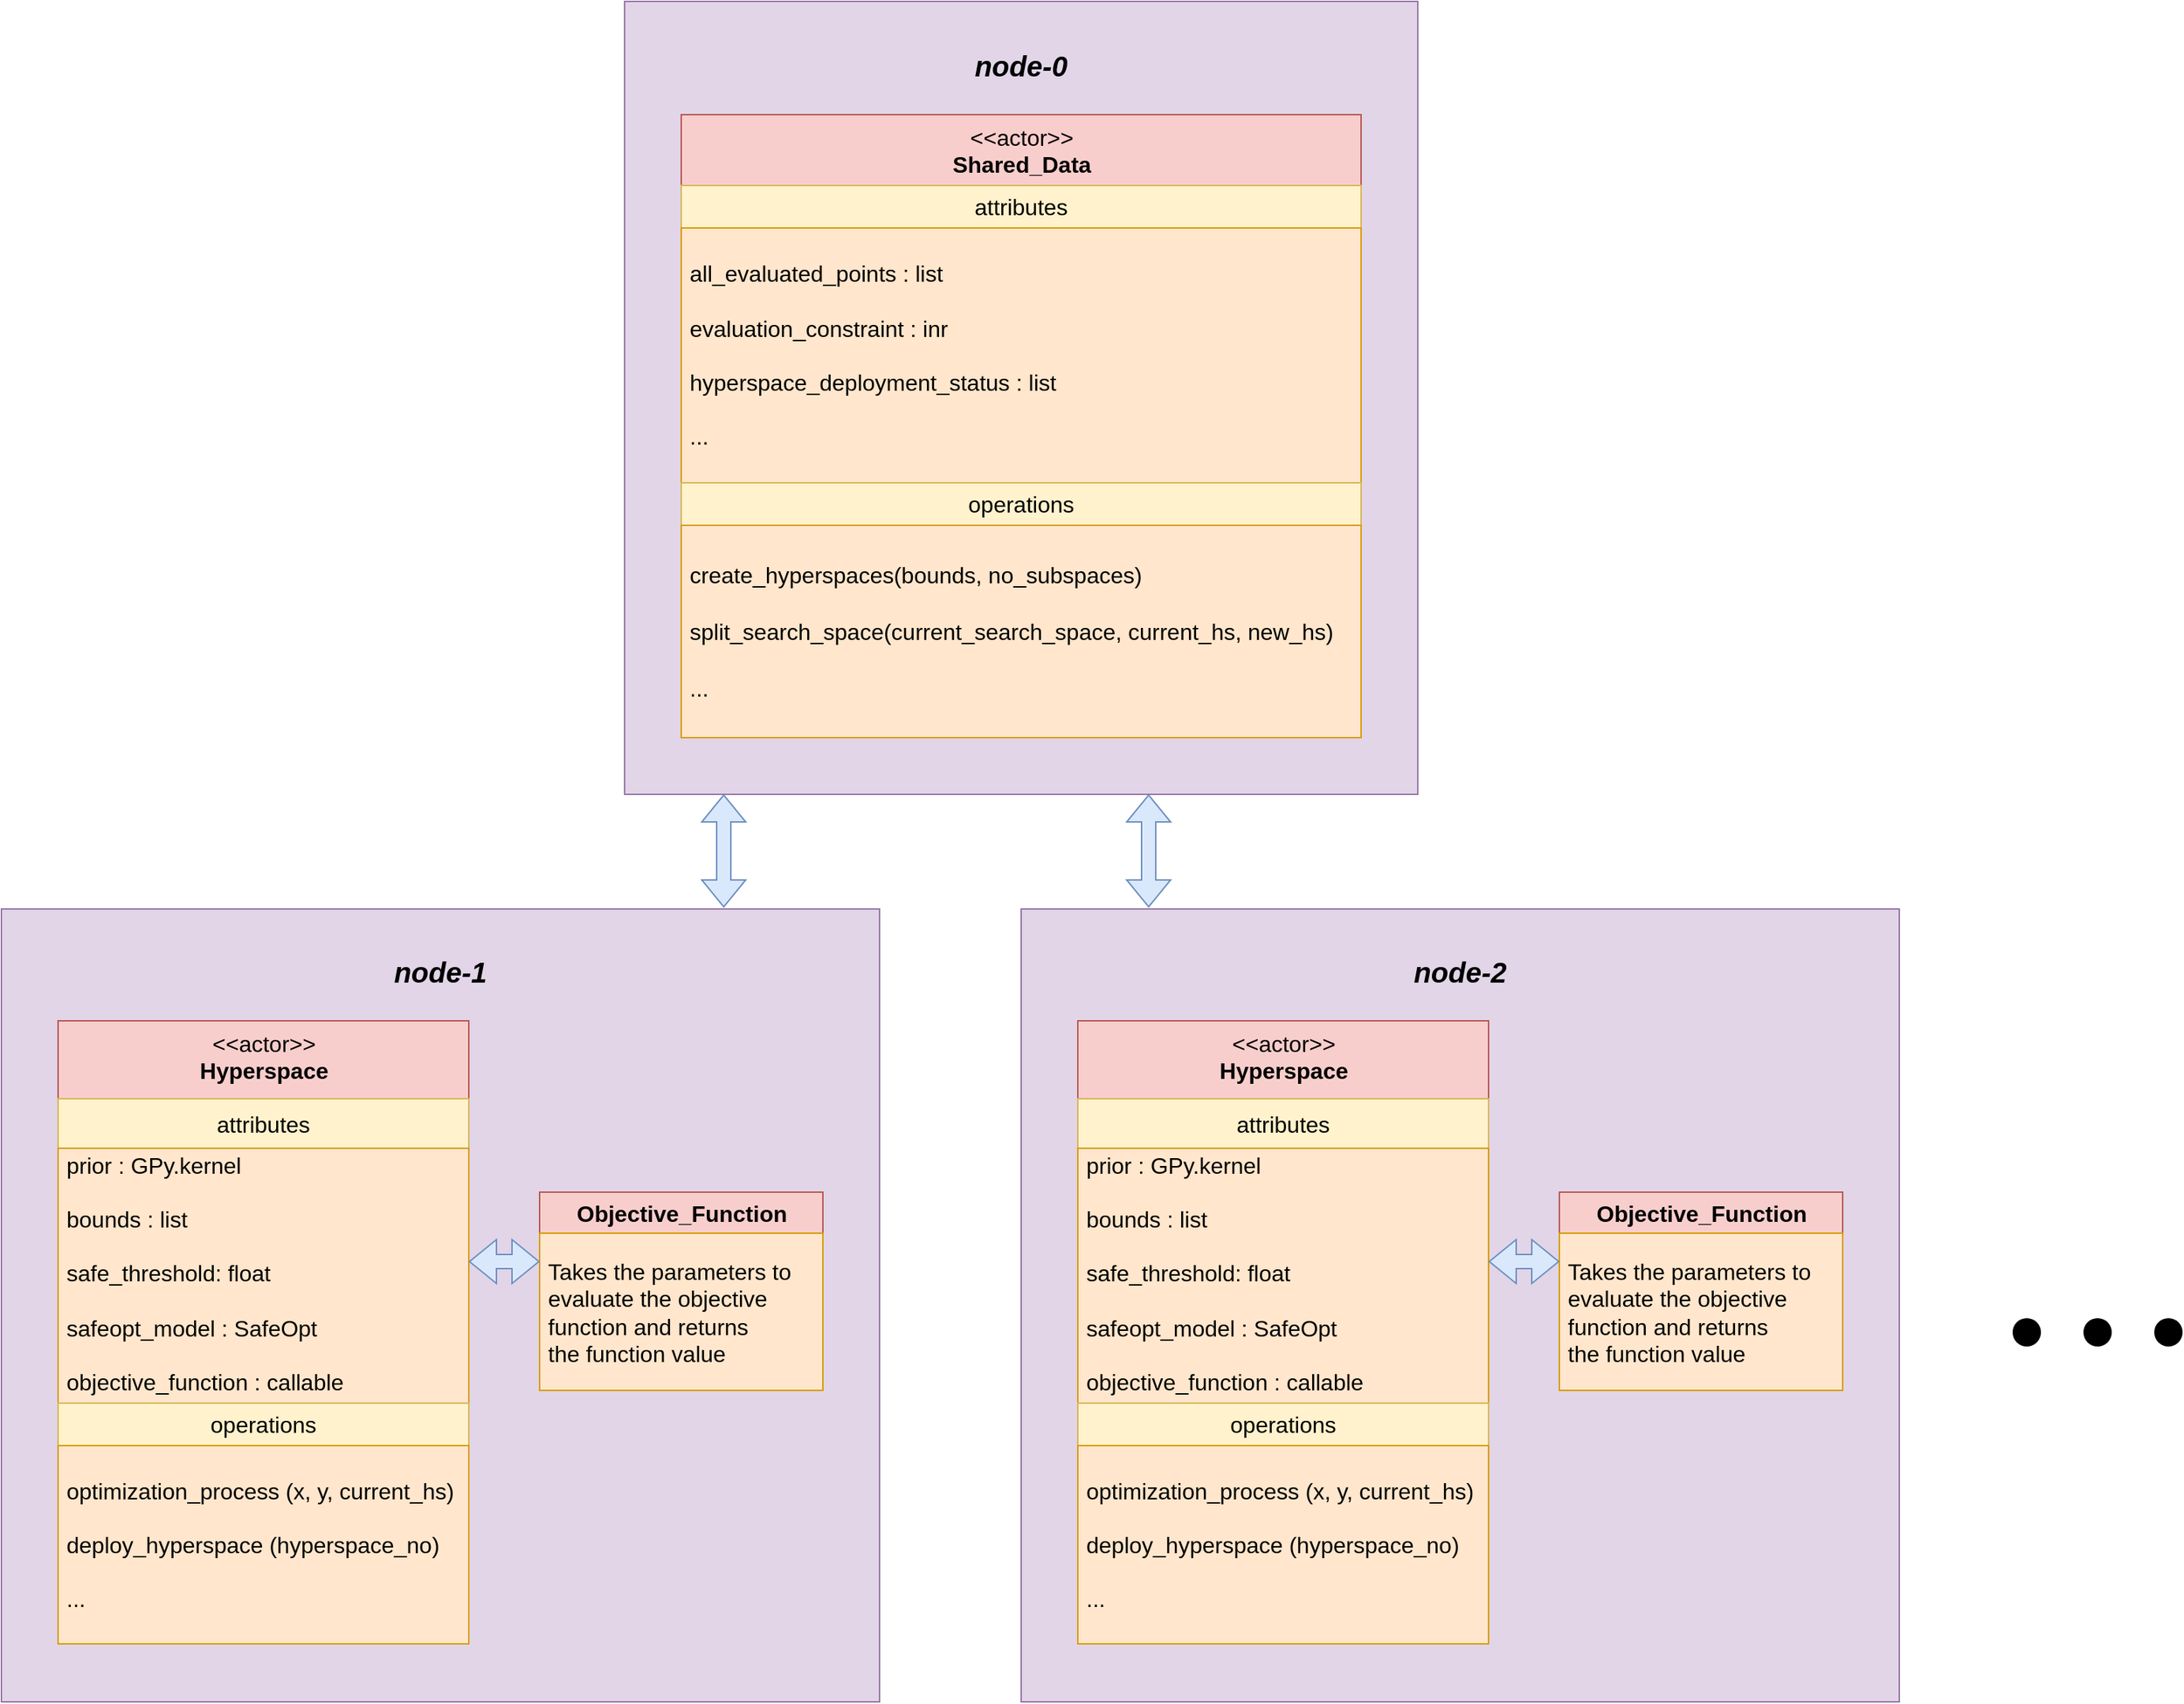 <mxfile version="18.0.1" type="device" pages="2"><diagram id="6AAbo_RmkKi6W8XwPgkT" name="dbo"><mxGraphModel dx="2370" dy="1463" grid="1" gridSize="10" guides="1" tooltips="1" connect="1" arrows="1" fold="1" page="1" pageScale="1" pageWidth="1169" pageHeight="827" math="0" shadow="0"><root><mxCell id="0"/><mxCell id="1" parent="0"/><mxCell id="NYerJr8OAc6SJrTRMLgi-11" value="" style="rounded=0;whiteSpace=wrap;html=1;strokeColor=#9673a6;fillColor=#e1d5e7;" vertex="1" parent="1"><mxGeometry x="80" y="681" width="620" height="560" as="geometry"/></mxCell><mxCell id="NYerJr8OAc6SJrTRMLgi-9" value="" style="rounded=0;whiteSpace=wrap;html=1;strokeColor=#9673a6;fillColor=#e1d5e7;fontSize=16;" vertex="1" parent="1"><mxGeometry x="520" y="40" width="560" height="560" as="geometry"/></mxCell><mxCell id="9AL9TI6IgvNUt25IDNFB-1" value="&amp;lt;&amp;lt;actor&amp;gt;&amp;gt;&lt;br style=&quot;font-size: 16px;&quot;&gt;&lt;b style=&quot;font-size: 16px;&quot;&gt;Shared_Data&lt;/b&gt;" style="swimlane;fontStyle=0;align=center;verticalAlign=top;childLayout=stackLayout;horizontal=1;startSize=50;horizontalStack=0;resizeParent=1;resizeParentMax=0;resizeLast=0;collapsible=0;marginBottom=0;html=1;swimlaneFillColor=none;fontSize=16;fillColor=#f8cecc;strokeColor=#b85450;" parent="1" vertex="1"><mxGeometry x="560" y="120" width="480" height="440" as="geometry"/></mxCell><mxCell id="9AL9TI6IgvNUt25IDNFB-2" value="attributes" style="text;html=1;align=center;verticalAlign=middle;spacingLeft=4;spacingRight=4;overflow=hidden;rotatable=0;points=[[0,0.5],[1,0.5]];portConstraint=eastwest;strokeWidth=1;fillColor=#fff2cc;strokeColor=#d6b656;fontSize=16;" parent="9AL9TI6IgvNUt25IDNFB-1" vertex="1"><mxGeometry y="50" width="480" height="30" as="geometry"/></mxCell><mxCell id="9AL9TI6IgvNUt25IDNFB-3" value="all_evaluated_points : list&lt;br style=&quot;font-size: 16px;&quot;&gt;&lt;br style=&quot;font-size: 16px;&quot;&gt;evaluation_constraint : inr&lt;br style=&quot;font-size: 16px;&quot;&gt;&lt;br style=&quot;font-size: 16px;&quot;&gt;hyperspace_deployment_status : list&lt;br style=&quot;font-size: 16px;&quot;&gt;&lt;br style=&quot;font-size: 16px;&quot;&gt;..." style="text;html=1;strokeColor=#d79b00;fillColor=#ffe6cc;align=left;verticalAlign=middle;spacingLeft=4;spacingRight=4;overflow=hidden;rotatable=0;points=[[0,0.5],[1,0.5]];portConstraint=eastwest;fontSize=16;" parent="9AL9TI6IgvNUt25IDNFB-1" vertex="1"><mxGeometry y="80" width="480" height="180" as="geometry"/></mxCell><mxCell id="9AL9TI6IgvNUt25IDNFB-7" value="operations" style="text;html=1;align=center;verticalAlign=middle;spacingLeft=4;spacingRight=4;overflow=hidden;rotatable=0;points=[[0,0.5],[1,0.5]];portConstraint=eastwest;strokeColor=#d6b656;fillColor=#fff2cc;fontSize=16;" parent="9AL9TI6IgvNUt25IDNFB-1" vertex="1"><mxGeometry y="260" width="480" height="30" as="geometry"/></mxCell><mxCell id="9AL9TI6IgvNUt25IDNFB-8" value="&lt;p style=&quot;line-height: 1.5; font-size: 16px;&quot;&gt;create_hyperspaces(bounds, no_subspaces)&lt;/p&gt;&lt;p style=&quot;line-height: 1.5; font-size: 16px;&quot;&gt;split_search_space(current_search_space, current_hs, new_hs)&lt;/p&gt;&lt;p style=&quot;line-height: 1.5; font-size: 16px;&quot;&gt;...&lt;/p&gt;" style="text;html=1;strokeColor=#d79b00;fillColor=#ffe6cc;align=left;verticalAlign=middle;spacingLeft=4;spacingRight=4;overflow=hidden;rotatable=0;points=[[0,0.5],[1,0.5]];portConstraint=eastwest;fontSize=16;" parent="9AL9TI6IgvNUt25IDNFB-1" vertex="1"><mxGeometry y="290" width="480" height="150" as="geometry"/></mxCell><mxCell id="NYerJr8OAc6SJrTRMLgi-1" value="&lt;font style=&quot;font-size: 16px;&quot;&gt;&amp;lt;&amp;lt;actor&amp;gt;&amp;gt;&lt;br&gt;&lt;b&gt;Hyperspace&lt;/b&gt;&lt;/font&gt;" style="swimlane;fontStyle=0;align=center;verticalAlign=top;childLayout=stackLayout;horizontal=1;startSize=55;horizontalStack=0;resizeParent=1;resizeParentMax=0;resizeLast=0;collapsible=0;marginBottom=0;html=1;strokeColor=#b85450;fillColor=#f8cecc;" vertex="1" parent="1"><mxGeometry x="120" y="760" width="290" height="440" as="geometry"/></mxCell><mxCell id="NYerJr8OAc6SJrTRMLgi-2" value="&lt;font style=&quot;font-size: 16px;&quot;&gt;attributes&lt;/font&gt;" style="text;html=1;strokeColor=#d6b656;fillColor=#fff2cc;align=center;verticalAlign=middle;spacingLeft=4;spacingRight=4;overflow=hidden;rotatable=0;points=[[0,0.5],[1,0.5]];portConstraint=eastwest;" vertex="1" parent="NYerJr8OAc6SJrTRMLgi-1"><mxGeometry y="55" width="290" height="35" as="geometry"/></mxCell><mxCell id="NYerJr8OAc6SJrTRMLgi-3" value="&lt;font style=&quot;font-size: 16px;&quot;&gt;prior : GPy.kernel&lt;br&gt;&lt;br&gt;bounds : list&lt;br&gt;&lt;br&gt;safe_threshold: float&lt;br&gt;&lt;br&gt;safeopt_model : SafeOpt&lt;br&gt;&lt;br&gt;objective_function : callable&lt;br&gt;&lt;br&gt;...&lt;/font&gt;" style="text;html=1;strokeColor=#d79b00;fillColor=#ffe6cc;align=left;verticalAlign=middle;spacingLeft=4;spacingRight=4;overflow=hidden;rotatable=0;points=[[0,0.5],[1,0.5]];portConstraint=eastwest;" vertex="1" parent="NYerJr8OAc6SJrTRMLgi-1"><mxGeometry y="90" width="290" height="180" as="geometry"/></mxCell><mxCell id="NYerJr8OAc6SJrTRMLgi-7" value="&lt;font style=&quot;font-size: 16px;&quot;&gt;operations&lt;/font&gt;" style="text;html=1;strokeColor=#d6b656;fillColor=#fff2cc;align=center;verticalAlign=middle;spacingLeft=4;spacingRight=4;overflow=hidden;rotatable=0;points=[[0,0.5],[1,0.5]];portConstraint=eastwest;" vertex="1" parent="NYerJr8OAc6SJrTRMLgi-1"><mxGeometry y="270" width="290" height="30" as="geometry"/></mxCell><mxCell id="NYerJr8OAc6SJrTRMLgi-8" value="&lt;font style=&quot;font-size: 16px;&quot;&gt;optimization_process (x, y, current_hs)&lt;br&gt;&lt;br&gt;deploy_hyperspace (hyperspace_no)&lt;br&gt;&lt;br&gt;...&lt;/font&gt;" style="text;html=1;strokeColor=#d79b00;fillColor=#ffe6cc;align=left;verticalAlign=middle;spacingLeft=4;spacingRight=4;overflow=hidden;rotatable=0;points=[[0,0.5],[1,0.5]];portConstraint=eastwest;" vertex="1" parent="NYerJr8OAc6SJrTRMLgi-1"><mxGeometry y="300" width="290" height="140" as="geometry"/></mxCell><mxCell id="NYerJr8OAc6SJrTRMLgi-12" value="&lt;div style=&quot;font-size: 20px;&quot;&gt;&lt;b style=&quot;background-color: initial; font-size: 20px;&quot;&gt;&lt;i style=&quot;font-size: 20px;&quot;&gt;node-1&lt;/i&gt;&lt;/b&gt;&lt;/div&gt;" style="text;html=1;strokeColor=none;fillColor=none;align=center;verticalAlign=middle;whiteSpace=wrap;rounded=0;fontSize=20;" vertex="1" parent="1"><mxGeometry x="340" y="710" width="100" height="30" as="geometry"/></mxCell><mxCell id="NYerJr8OAc6SJrTRMLgi-18" value="&lt;font style=&quot;font-size: 16px;&quot;&gt;Objective_Function&lt;/font&gt;" style="swimlane;fontStyle=1;align=center;verticalAlign=middle;childLayout=stackLayout;horizontal=1;startSize=29;horizontalStack=0;resizeParent=1;resizeParentMax=0;resizeLast=0;collapsible=0;marginBottom=0;html=1;strokeColor=#b85450;fillColor=#f8cecc;" vertex="1" parent="1"><mxGeometry x="460" y="881" width="200" height="140" as="geometry"/></mxCell><mxCell id="NYerJr8OAc6SJrTRMLgi-20" value="&lt;font style=&quot;font-size: 16px;&quot;&gt;Takes the parameters to &lt;br&gt;evaluate the objective &lt;br&gt;function and returns &lt;br&gt;the function value&lt;/font&gt;" style="text;html=1;strokeColor=#d79b00;fillColor=#ffe6cc;align=left;verticalAlign=middle;spacingLeft=4;spacingRight=4;overflow=hidden;rotatable=0;points=[[0,0.5],[1,0.5]];portConstraint=eastwest;" vertex="1" parent="NYerJr8OAc6SJrTRMLgi-18"><mxGeometry y="29" width="200" height="111" as="geometry"/></mxCell><mxCell id="NYerJr8OAc6SJrTRMLgi-22" value="&lt;div style=&quot;font-size: 20px;&quot;&gt;&lt;b style=&quot;background-color: initial; font-size: 20px;&quot;&gt;&lt;i style=&quot;font-size: 20px;&quot;&gt;node-0&lt;/i&gt;&lt;/b&gt;&lt;/div&gt;" style="text;html=1;strokeColor=none;fillColor=none;align=center;verticalAlign=middle;whiteSpace=wrap;rounded=0;fontSize=20;" vertex="1" parent="1"><mxGeometry x="750" y="70" width="100" height="30" as="geometry"/></mxCell><mxCell id="NYerJr8OAc6SJrTRMLgi-25" value="" style="shape=flexArrow;endArrow=classic;startArrow=classic;html=1;rounded=0;fontSize=16;fillColor=#dae8fc;strokeColor=#6c8ebf;" edge="1" parent="1"><mxGeometry width="100" height="100" relative="1" as="geometry"><mxPoint x="410" y="930" as="sourcePoint"/><mxPoint x="460" y="930" as="targetPoint"/></mxGeometry></mxCell><mxCell id="NYerJr8OAc6SJrTRMLgi-26" value="" style="rounded=0;whiteSpace=wrap;html=1;strokeColor=#9673a6;fillColor=#e1d5e7;" vertex="1" parent="1"><mxGeometry x="800" y="681" width="620" height="560" as="geometry"/></mxCell><mxCell id="NYerJr8OAc6SJrTRMLgi-27" value="&lt;font style=&quot;font-size: 16px;&quot;&gt;&amp;lt;&amp;lt;actor&amp;gt;&amp;gt;&lt;br&gt;&lt;b&gt;Hyperspace&lt;/b&gt;&lt;/font&gt;" style="swimlane;fontStyle=0;align=center;verticalAlign=top;childLayout=stackLayout;horizontal=1;startSize=55;horizontalStack=0;resizeParent=1;resizeParentMax=0;resizeLast=0;collapsible=0;marginBottom=0;html=1;strokeColor=#b85450;fillColor=#f8cecc;" vertex="1" parent="1"><mxGeometry x="840" y="760" width="290" height="440" as="geometry"/></mxCell><mxCell id="NYerJr8OAc6SJrTRMLgi-28" value="&lt;font style=&quot;font-size: 16px;&quot;&gt;attributes&lt;/font&gt;" style="text;html=1;strokeColor=#d6b656;fillColor=#fff2cc;align=center;verticalAlign=middle;spacingLeft=4;spacingRight=4;overflow=hidden;rotatable=0;points=[[0,0.5],[1,0.5]];portConstraint=eastwest;" vertex="1" parent="NYerJr8OAc6SJrTRMLgi-27"><mxGeometry y="55" width="290" height="35" as="geometry"/></mxCell><mxCell id="NYerJr8OAc6SJrTRMLgi-29" value="&lt;font style=&quot;font-size: 16px;&quot;&gt;prior : GPy.kernel&lt;br&gt;&lt;br&gt;bounds : list&lt;br&gt;&lt;br&gt;safe_threshold: float&lt;br&gt;&lt;br&gt;safeopt_model : SafeOpt&lt;br&gt;&lt;br&gt;objective_function : callable&lt;br&gt;&lt;br&gt;...&lt;/font&gt;" style="text;html=1;strokeColor=#d79b00;fillColor=#ffe6cc;align=left;verticalAlign=middle;spacingLeft=4;spacingRight=4;overflow=hidden;rotatable=0;points=[[0,0.5],[1,0.5]];portConstraint=eastwest;" vertex="1" parent="NYerJr8OAc6SJrTRMLgi-27"><mxGeometry y="90" width="290" height="180" as="geometry"/></mxCell><mxCell id="NYerJr8OAc6SJrTRMLgi-30" value="&lt;font style=&quot;font-size: 16px;&quot;&gt;operations&lt;/font&gt;" style="text;html=1;strokeColor=#d6b656;fillColor=#fff2cc;align=center;verticalAlign=middle;spacingLeft=4;spacingRight=4;overflow=hidden;rotatable=0;points=[[0,0.5],[1,0.5]];portConstraint=eastwest;" vertex="1" parent="NYerJr8OAc6SJrTRMLgi-27"><mxGeometry y="270" width="290" height="30" as="geometry"/></mxCell><mxCell id="NYerJr8OAc6SJrTRMLgi-31" value="&lt;font style=&quot;font-size: 16px;&quot;&gt;optimization_process (x, y, current_hs)&lt;br&gt;&lt;br&gt;deploy_hyperspace (hyperspace_no)&lt;br&gt;&lt;br&gt;...&lt;/font&gt;" style="text;html=1;strokeColor=#d79b00;fillColor=#ffe6cc;align=left;verticalAlign=middle;spacingLeft=4;spacingRight=4;overflow=hidden;rotatable=0;points=[[0,0.5],[1,0.5]];portConstraint=eastwest;" vertex="1" parent="NYerJr8OAc6SJrTRMLgi-27"><mxGeometry y="300" width="290" height="140" as="geometry"/></mxCell><mxCell id="NYerJr8OAc6SJrTRMLgi-32" value="&lt;div style=&quot;font-size: 20px;&quot;&gt;&lt;b style=&quot;background-color: initial; font-size: 20px;&quot;&gt;&lt;i style=&quot;font-size: 20px;&quot;&gt;node-2&lt;/i&gt;&lt;/b&gt;&lt;/div&gt;" style="text;html=1;strokeColor=none;fillColor=none;align=center;verticalAlign=middle;whiteSpace=wrap;rounded=0;fontSize=20;" vertex="1" parent="1"><mxGeometry x="1060" y="710" width="100" height="30" as="geometry"/></mxCell><mxCell id="NYerJr8OAc6SJrTRMLgi-33" value="&lt;font style=&quot;font-size: 16px;&quot;&gt;Objective_Function&lt;/font&gt;" style="swimlane;fontStyle=1;align=center;verticalAlign=middle;childLayout=stackLayout;horizontal=1;startSize=29;horizontalStack=0;resizeParent=1;resizeParentMax=0;resizeLast=0;collapsible=0;marginBottom=0;html=1;strokeColor=#b85450;fillColor=#f8cecc;" vertex="1" parent="1"><mxGeometry x="1180" y="881" width="200" height="140" as="geometry"/></mxCell><mxCell id="NYerJr8OAc6SJrTRMLgi-34" value="&lt;font style=&quot;font-size: 16px;&quot;&gt;Takes the parameters to &lt;br&gt;evaluate the objective &lt;br&gt;function and returns &lt;br&gt;the function value&lt;/font&gt;" style="text;html=1;strokeColor=#d79b00;fillColor=#ffe6cc;align=left;verticalAlign=middle;spacingLeft=4;spacingRight=4;overflow=hidden;rotatable=0;points=[[0,0.5],[1,0.5]];portConstraint=eastwest;" vertex="1" parent="NYerJr8OAc6SJrTRMLgi-33"><mxGeometry y="29" width="200" height="111" as="geometry"/></mxCell><mxCell id="NYerJr8OAc6SJrTRMLgi-35" value="" style="shape=flexArrow;endArrow=classic;startArrow=classic;html=1;rounded=0;fontSize=16;fillColor=#dae8fc;strokeColor=#6c8ebf;" edge="1" parent="1"><mxGeometry width="100" height="100" relative="1" as="geometry"><mxPoint x="1130" y="930" as="sourcePoint"/><mxPoint x="1180" y="930" as="targetPoint"/></mxGeometry></mxCell><mxCell id="NYerJr8OAc6SJrTRMLgi-36" value="" style="ellipse;fillColor=#000000;strokeColor=none;fontSize=16;" vertex="1" parent="1"><mxGeometry x="1500" y="970" width="20" height="20" as="geometry"/></mxCell><mxCell id="NYerJr8OAc6SJrTRMLgi-37" value="" style="ellipse;fillColor=#000000;strokeColor=none;fontSize=16;" vertex="1" parent="1"><mxGeometry x="1600" y="970" width="20" height="20" as="geometry"/></mxCell><mxCell id="NYerJr8OAc6SJrTRMLgi-38" value="" style="ellipse;fillColor=#000000;strokeColor=none;fontSize=16;" vertex="1" parent="1"><mxGeometry x="1550" y="970" width="20" height="20" as="geometry"/></mxCell><mxCell id="NYerJr8OAc6SJrTRMLgi-39" value="" style="shape=flexArrow;endArrow=classic;startArrow=classic;html=1;rounded=0;fontSize=16;fillColor=#dae8fc;strokeColor=#6c8ebf;" edge="1" parent="1"><mxGeometry width="100" height="100" relative="1" as="geometry"><mxPoint x="590" y="680" as="sourcePoint"/><mxPoint x="590" y="600" as="targetPoint"/></mxGeometry></mxCell><mxCell id="NYerJr8OAc6SJrTRMLgi-40" value="" style="shape=flexArrow;endArrow=classic;startArrow=classic;html=1;rounded=0;fontSize=16;fillColor=#dae8fc;strokeColor=#6c8ebf;" edge="1" parent="1"><mxGeometry width="100" height="100" relative="1" as="geometry"><mxPoint x="890" y="680" as="sourcePoint"/><mxPoint x="890" y="600" as="targetPoint"/></mxGeometry></mxCell></root></mxGraphModel></diagram><diagram id="pmxk348oUp8yS4y1nD8I" name="ovr-dbo"><mxGraphModel dx="813" dy="502" grid="1" gridSize="10" guides="1" tooltips="1" connect="1" arrows="1" fold="1" page="1" pageScale="1" pageWidth="1169" pageHeight="827" math="0" shadow="0"><root><mxCell id="0"/><mxCell id="1" parent="0"/><mxCell id="OVoknq_oWoRz7P0IMrgp-1" value="" style="rounded=0;whiteSpace=wrap;html=1;strokeColor=#9673a6;fillColor=#e1d5e7;" vertex="1" parent="1"><mxGeometry x="80" y="681" width="620" height="639" as="geometry"/></mxCell><mxCell id="OVoknq_oWoRz7P0IMrgp-2" value="" style="rounded=0;whiteSpace=wrap;html=1;strokeColor=#9673a6;fillColor=#e1d5e7;fontSize=16;" vertex="1" parent="1"><mxGeometry x="520" y="40" width="560" height="560" as="geometry"/></mxCell><mxCell id="OVoknq_oWoRz7P0IMrgp-3" value="&amp;lt;&amp;lt;actor&amp;gt;&amp;gt;&lt;br style=&quot;font-size: 16px;&quot;&gt;&lt;b style=&quot;font-size: 16px;&quot;&gt;Shared_Data&lt;/b&gt;" style="swimlane;fontStyle=0;align=center;verticalAlign=top;childLayout=stackLayout;horizontal=1;startSize=50;horizontalStack=0;resizeParent=1;resizeParentMax=0;resizeLast=0;collapsible=0;marginBottom=0;html=1;swimlaneFillColor=none;fontSize=16;fillColor=#f8cecc;strokeColor=#b85450;" vertex="1" parent="1"><mxGeometry x="560" y="120" width="480" height="440" as="geometry"/></mxCell><mxCell id="OVoknq_oWoRz7P0IMrgp-4" value="attributes" style="text;html=1;align=center;verticalAlign=middle;spacingLeft=4;spacingRight=4;overflow=hidden;rotatable=0;points=[[0,0.5],[1,0.5]];portConstraint=eastwest;strokeWidth=1;fillColor=#fff2cc;strokeColor=#d6b656;fontSize=16;" vertex="1" parent="OVoknq_oWoRz7P0IMrgp-3"><mxGeometry y="50" width="480" height="30" as="geometry"/></mxCell><mxCell id="OVoknq_oWoRz7P0IMrgp-5" value="all_evaluated_points : list&lt;br style=&quot;font-size: 16px;&quot;&gt;&lt;br style=&quot;font-size: 16px;&quot;&gt;evaluation_constraint : inr&lt;br style=&quot;font-size: 16px;&quot;&gt;&lt;br style=&quot;font-size: 16px;&quot;&gt;hyperspace_deployment_status : list&lt;br style=&quot;font-size: 16px;&quot;&gt;&lt;br style=&quot;font-size: 16px;&quot;&gt;..." style="text;html=1;strokeColor=#d79b00;fillColor=#ffe6cc;align=left;verticalAlign=middle;spacingLeft=4;spacingRight=4;overflow=hidden;rotatable=0;points=[[0,0.5],[1,0.5]];portConstraint=eastwest;fontSize=16;" vertex="1" parent="OVoknq_oWoRz7P0IMrgp-3"><mxGeometry y="80" width="480" height="180" as="geometry"/></mxCell><mxCell id="OVoknq_oWoRz7P0IMrgp-6" value="operations" style="text;html=1;align=center;verticalAlign=middle;spacingLeft=4;spacingRight=4;overflow=hidden;rotatable=0;points=[[0,0.5],[1,0.5]];portConstraint=eastwest;strokeColor=#d6b656;fillColor=#fff2cc;fontSize=16;" vertex="1" parent="OVoknq_oWoRz7P0IMrgp-3"><mxGeometry y="260" width="480" height="30" as="geometry"/></mxCell><mxCell id="OVoknq_oWoRz7P0IMrgp-7" value="&lt;p style=&quot;line-height: 1.5; font-size: 16px;&quot;&gt;create_hyperspaces(bounds, no_subspaces)&lt;/p&gt;&lt;p style=&quot;line-height: 1.5; font-size: 16px;&quot;&gt;split_search_space(current_search_space, current_hs, new_hs)&lt;/p&gt;&lt;p style=&quot;line-height: 1.5; font-size: 16px;&quot;&gt;...&lt;/p&gt;" style="text;html=1;strokeColor=#d79b00;fillColor=#ffe6cc;align=left;verticalAlign=middle;spacingLeft=4;spacingRight=4;overflow=hidden;rotatable=0;points=[[0,0.5],[1,0.5]];portConstraint=eastwest;fontSize=16;" vertex="1" parent="OVoknq_oWoRz7P0IMrgp-3"><mxGeometry y="290" width="480" height="150" as="geometry"/></mxCell><mxCell id="OVoknq_oWoRz7P0IMrgp-8" value="&lt;font style=&quot;font-size: 16px;&quot;&gt;&amp;lt;&amp;lt;actor&amp;gt;&amp;gt;&lt;br&gt;&lt;b&gt;Hyperspace&lt;/b&gt;&lt;/font&gt;" style="swimlane;fontStyle=0;align=center;verticalAlign=top;childLayout=stackLayout;horizontal=1;startSize=55;horizontalStack=0;resizeParent=1;resizeParentMax=0;resizeLast=0;collapsible=0;marginBottom=0;html=1;strokeColor=#b85450;fillColor=#f8cecc;" vertex="1" parent="1"><mxGeometry x="120" y="760" width="290" height="540" as="geometry"/></mxCell><mxCell id="OVoknq_oWoRz7P0IMrgp-9" value="&lt;font style=&quot;font-size: 16px;&quot;&gt;attributes&lt;/font&gt;" style="text;html=1;strokeColor=#d6b656;fillColor=#fff2cc;align=center;verticalAlign=middle;spacingLeft=4;spacingRight=4;overflow=hidden;rotatable=0;points=[[0,0.5],[1,0.5]];portConstraint=eastwest;" vertex="1" parent="OVoknq_oWoRz7P0IMrgp-8"><mxGeometry y="55" width="290" height="35" as="geometry"/></mxCell><mxCell id="OVoknq_oWoRz7P0IMrgp-10" value="&lt;font style=&quot;font-size: 16px;&quot;&gt;prior : GPy.kernel&lt;br&gt;&lt;br&gt;bounds : list&lt;br&gt;&lt;br&gt;safe_threshold: float&lt;br&gt;&lt;br&gt;safeopt_model : SafeOpt&lt;br&gt;&lt;br&gt;objective_function : callable&lt;br&gt;&lt;br&gt;...&lt;/font&gt;" style="text;html=1;strokeColor=#d79b00;fillColor=#ffe6cc;align=left;verticalAlign=middle;spacingLeft=4;spacingRight=4;overflow=hidden;rotatable=0;points=[[0,0.5],[1,0.5]];portConstraint=eastwest;" vertex="1" parent="OVoknq_oWoRz7P0IMrgp-8"><mxGeometry y="90" width="290" height="250" as="geometry"/></mxCell><mxCell id="OVoknq_oWoRz7P0IMrgp-11" value="&lt;font style=&quot;font-size: 16px;&quot;&gt;operations&lt;/font&gt;" style="text;html=1;strokeColor=#d6b656;fillColor=#fff2cc;align=center;verticalAlign=middle;spacingLeft=4;spacingRight=4;overflow=hidden;rotatable=0;points=[[0,0.5],[1,0.5]];portConstraint=eastwest;" vertex="1" parent="OVoknq_oWoRz7P0IMrgp-8"><mxGeometry y="340" width="290" height="30" as="geometry"/></mxCell><mxCell id="OVoknq_oWoRz7P0IMrgp-12" value="&lt;font style=&quot;font-size: 16px;&quot;&gt;optimization_process (x, y, current_hs)&lt;br&gt;&lt;br&gt;deploy_hyperspace (hyperspace_no)&lt;br&gt;&lt;br&gt;send_shared_points(hyperspace_no)&lt;br&gt;&lt;br&gt;...&lt;/font&gt;" style="text;html=1;strokeColor=#d79b00;fillColor=#ffe6cc;align=left;verticalAlign=middle;spacingLeft=4;spacingRight=4;overflow=hidden;rotatable=0;points=[[0,0.5],[1,0.5]];portConstraint=eastwest;" vertex="1" parent="OVoknq_oWoRz7P0IMrgp-8"><mxGeometry y="370" width="290" height="170" as="geometry"/></mxCell><mxCell id="OVoknq_oWoRz7P0IMrgp-13" value="&lt;div style=&quot;font-size: 20px;&quot;&gt;&lt;b style=&quot;background-color: initial; font-size: 20px;&quot;&gt;&lt;i style=&quot;font-size: 20px;&quot;&gt;node-1&lt;/i&gt;&lt;/b&gt;&lt;/div&gt;" style="text;html=1;strokeColor=none;fillColor=none;align=center;verticalAlign=middle;whiteSpace=wrap;rounded=0;fontSize=20;" vertex="1" parent="1"><mxGeometry x="340" y="710" width="100" height="30" as="geometry"/></mxCell><mxCell id="OVoknq_oWoRz7P0IMrgp-14" value="&lt;font style=&quot;font-size: 16px;&quot;&gt;Objective_Function&lt;/font&gt;" style="swimlane;fontStyle=1;align=center;verticalAlign=middle;childLayout=stackLayout;horizontal=1;startSize=29;horizontalStack=0;resizeParent=1;resizeParentMax=0;resizeLast=0;collapsible=0;marginBottom=0;html=1;strokeColor=#b85450;fillColor=#f8cecc;" vertex="1" parent="1"><mxGeometry x="460" y="881" width="200" height="140" as="geometry"/></mxCell><mxCell id="OVoknq_oWoRz7P0IMrgp-15" value="&lt;font style=&quot;font-size: 16px;&quot;&gt;Takes the parameters to &lt;br&gt;evaluate the objective &lt;br&gt;function and returns &lt;br&gt;the function value&lt;/font&gt;" style="text;html=1;strokeColor=#d79b00;fillColor=#ffe6cc;align=left;verticalAlign=middle;spacingLeft=4;spacingRight=4;overflow=hidden;rotatable=0;points=[[0,0.5],[1,0.5]];portConstraint=eastwest;" vertex="1" parent="OVoknq_oWoRz7P0IMrgp-14"><mxGeometry y="29" width="200" height="111" as="geometry"/></mxCell><mxCell id="OVoknq_oWoRz7P0IMrgp-16" value="&lt;div style=&quot;font-size: 20px;&quot;&gt;&lt;b style=&quot;background-color: initial; font-size: 20px;&quot;&gt;&lt;i style=&quot;font-size: 20px;&quot;&gt;node-0&lt;/i&gt;&lt;/b&gt;&lt;/div&gt;" style="text;html=1;strokeColor=none;fillColor=none;align=center;verticalAlign=middle;whiteSpace=wrap;rounded=0;fontSize=20;" vertex="1" parent="1"><mxGeometry x="750" y="70" width="100" height="30" as="geometry"/></mxCell><mxCell id="OVoknq_oWoRz7P0IMrgp-17" value="" style="shape=flexArrow;endArrow=classic;startArrow=classic;html=1;rounded=0;fontSize=16;fillColor=#dae8fc;strokeColor=#6c8ebf;" edge="1" parent="1"><mxGeometry width="100" height="100" relative="1" as="geometry"><mxPoint x="410" y="930" as="sourcePoint"/><mxPoint x="460" y="930" as="targetPoint"/></mxGeometry></mxCell><mxCell id="OVoknq_oWoRz7P0IMrgp-18" value="" style="rounded=0;whiteSpace=wrap;html=1;strokeColor=#9673a6;fillColor=#e1d5e7;" vertex="1" parent="1"><mxGeometry x="800" y="681" width="620" height="639" as="geometry"/></mxCell><mxCell id="OVoknq_oWoRz7P0IMrgp-24" value="&lt;div style=&quot;font-size: 20px;&quot;&gt;&lt;b style=&quot;background-color: initial; font-size: 20px;&quot;&gt;&lt;i style=&quot;font-size: 20px;&quot;&gt;node-2&lt;/i&gt;&lt;/b&gt;&lt;/div&gt;" style="text;html=1;strokeColor=none;fillColor=none;align=center;verticalAlign=middle;whiteSpace=wrap;rounded=0;fontSize=20;" vertex="1" parent="1"><mxGeometry x="1060" y="710" width="100" height="30" as="geometry"/></mxCell><mxCell id="OVoknq_oWoRz7P0IMrgp-25" value="&lt;font style=&quot;font-size: 16px;&quot;&gt;Objective_Function&lt;/font&gt;" style="swimlane;fontStyle=1;align=center;verticalAlign=middle;childLayout=stackLayout;horizontal=1;startSize=29;horizontalStack=0;resizeParent=1;resizeParentMax=0;resizeLast=0;collapsible=0;marginBottom=0;html=1;strokeColor=#b85450;fillColor=#f8cecc;" vertex="1" parent="1"><mxGeometry x="1180" y="881" width="200" height="140" as="geometry"/></mxCell><mxCell id="OVoknq_oWoRz7P0IMrgp-26" value="&lt;font style=&quot;font-size: 16px;&quot;&gt;Takes the parameters to &lt;br&gt;evaluate the objective &lt;br&gt;function and returns &lt;br&gt;the function value&lt;/font&gt;" style="text;html=1;strokeColor=#d79b00;fillColor=#ffe6cc;align=left;verticalAlign=middle;spacingLeft=4;spacingRight=4;overflow=hidden;rotatable=0;points=[[0,0.5],[1,0.5]];portConstraint=eastwest;" vertex="1" parent="OVoknq_oWoRz7P0IMrgp-25"><mxGeometry y="29" width="200" height="111" as="geometry"/></mxCell><mxCell id="OVoknq_oWoRz7P0IMrgp-27" value="" style="shape=flexArrow;endArrow=classic;startArrow=classic;html=1;rounded=0;fontSize=16;fillColor=#dae8fc;strokeColor=#6c8ebf;" edge="1" parent="1"><mxGeometry width="100" height="100" relative="1" as="geometry"><mxPoint x="1130" y="930" as="sourcePoint"/><mxPoint x="1180" y="930" as="targetPoint"/></mxGeometry></mxCell><mxCell id="OVoknq_oWoRz7P0IMrgp-28" value="" style="ellipse;fillColor=#000000;strokeColor=none;fontSize=16;" vertex="1" parent="1"><mxGeometry x="1540" y="990" width="20" height="20" as="geometry"/></mxCell><mxCell id="OVoknq_oWoRz7P0IMrgp-29" value="" style="ellipse;fillColor=#000000;strokeColor=none;fontSize=16;" vertex="1" parent="1"><mxGeometry x="1640" y="990" width="20" height="20" as="geometry"/></mxCell><mxCell id="OVoknq_oWoRz7P0IMrgp-30" value="" style="ellipse;fillColor=#000000;strokeColor=none;fontSize=16;" vertex="1" parent="1"><mxGeometry x="1590" y="990" width="20" height="20" as="geometry"/></mxCell><mxCell id="OVoknq_oWoRz7P0IMrgp-31" value="" style="shape=flexArrow;endArrow=classic;startArrow=classic;html=1;rounded=0;fontSize=16;fillColor=#dae8fc;strokeColor=#6c8ebf;" edge="1" parent="1"><mxGeometry width="100" height="100" relative="1" as="geometry"><mxPoint x="590" y="680" as="sourcePoint"/><mxPoint x="590" y="600" as="targetPoint"/></mxGeometry></mxCell><mxCell id="OVoknq_oWoRz7P0IMrgp-32" value="" style="shape=flexArrow;endArrow=classic;startArrow=classic;html=1;rounded=0;fontSize=16;fillColor=#dae8fc;strokeColor=#6c8ebf;" edge="1" parent="1"><mxGeometry width="100" height="100" relative="1" as="geometry"><mxPoint x="890" y="680" as="sourcePoint"/><mxPoint x="890" y="600" as="targetPoint"/></mxGeometry></mxCell><mxCell id="OVoknq_oWoRz7P0IMrgp-33" value="&lt;font style=&quot;font-size: 16px;&quot;&gt;&amp;lt;&amp;lt;actor&amp;gt;&amp;gt;&lt;br&gt;&lt;b&gt;Hyperspace&lt;/b&gt;&lt;/font&gt;" style="swimlane;fontStyle=0;align=center;verticalAlign=top;childLayout=stackLayout;horizontal=1;startSize=55;horizontalStack=0;resizeParent=1;resizeParentMax=0;resizeLast=0;collapsible=0;marginBottom=0;html=1;strokeColor=#b85450;fillColor=#f8cecc;" vertex="1" parent="1"><mxGeometry x="840" y="760" width="290" height="540" as="geometry"/></mxCell><mxCell id="OVoknq_oWoRz7P0IMrgp-34" value="&lt;font style=&quot;font-size: 16px;&quot;&gt;attributes&lt;/font&gt;" style="text;html=1;strokeColor=#d6b656;fillColor=#fff2cc;align=center;verticalAlign=middle;spacingLeft=4;spacingRight=4;overflow=hidden;rotatable=0;points=[[0,0.5],[1,0.5]];portConstraint=eastwest;" vertex="1" parent="OVoknq_oWoRz7P0IMrgp-33"><mxGeometry y="55" width="290" height="35" as="geometry"/></mxCell><mxCell id="OVoknq_oWoRz7P0IMrgp-35" value="&lt;font style=&quot;font-size: 16px;&quot;&gt;prior : GPy.kernel&lt;br&gt;&lt;br&gt;bounds : list&lt;br&gt;&lt;br&gt;safe_threshold: float&lt;br&gt;&lt;br&gt;safeopt_model : SafeOpt&lt;br&gt;&lt;br&gt;objective_function : callable&lt;br&gt;&lt;br&gt;...&lt;/font&gt;" style="text;html=1;strokeColor=#d79b00;fillColor=#ffe6cc;align=left;verticalAlign=middle;spacingLeft=4;spacingRight=4;overflow=hidden;rotatable=0;points=[[0,0.5],[1,0.5]];portConstraint=eastwest;" vertex="1" parent="OVoknq_oWoRz7P0IMrgp-33"><mxGeometry y="90" width="290" height="250" as="geometry"/></mxCell><mxCell id="OVoknq_oWoRz7P0IMrgp-36" value="&lt;font style=&quot;font-size: 16px;&quot;&gt;operations&lt;/font&gt;" style="text;html=1;strokeColor=#d6b656;fillColor=#fff2cc;align=center;verticalAlign=middle;spacingLeft=4;spacingRight=4;overflow=hidden;rotatable=0;points=[[0,0.5],[1,0.5]];portConstraint=eastwest;" vertex="1" parent="OVoknq_oWoRz7P0IMrgp-33"><mxGeometry y="340" width="290" height="30" as="geometry"/></mxCell><mxCell id="OVoknq_oWoRz7P0IMrgp-40" value="&lt;font style=&quot;font-size: 16px;&quot;&gt;optimization_process (x, y, current_hs)&lt;br&gt;&lt;br&gt;deploy_hyperspace (hyperspace_no)&lt;br&gt;&lt;br&gt;send_shared_points(hyperspace_no)&lt;br&gt;&lt;br&gt;...&lt;/font&gt;" style="text;html=1;strokeColor=#d79b00;fillColor=#ffe6cc;align=left;verticalAlign=middle;spacingLeft=4;spacingRight=4;overflow=hidden;rotatable=0;points=[[0,0.5],[1,0.5]];portConstraint=eastwest;" vertex="1" parent="OVoknq_oWoRz7P0IMrgp-33"><mxGeometry y="370" width="290" height="170" as="geometry"/></mxCell><mxCell id="OVoknq_oWoRz7P0IMrgp-39" value="" style="shape=flexArrow;endArrow=classic;startArrow=classic;html=1;rounded=0;fontSize=16;fillColor=#dae8fc;strokeColor=#6c8ebf;exitX=0;exitY=0.5;exitDx=0;exitDy=0;entryX=1;entryY=0.5;entryDx=0;entryDy=0;" edge="1" parent="1" source="OVoknq_oWoRz7P0IMrgp-18" target="OVoknq_oWoRz7P0IMrgp-1"><mxGeometry width="100" height="100" relative="1" as="geometry"><mxPoint x="790" y="1000.08" as="sourcePoint"/><mxPoint x="710" y="1000.08" as="targetPoint"/></mxGeometry></mxCell><mxCell id="OVoknq_oWoRz7P0IMrgp-41" value="" style="shape=flexArrow;endArrow=classic;startArrow=classic;html=1;rounded=0;fontSize=16;fillColor=#dae8fc;strokeColor=#6c8ebf;exitX=0;exitY=0.5;exitDx=0;exitDy=0;entryX=1;entryY=0.5;entryDx=0;entryDy=0;" edge="1" parent="1"><mxGeometry width="100" height="100" relative="1" as="geometry"><mxPoint x="1520" y="1000.21" as="sourcePoint"/><mxPoint x="1420" y="1000.21" as="targetPoint"/></mxGeometry></mxCell></root></mxGraphModel></diagram></mxfile>